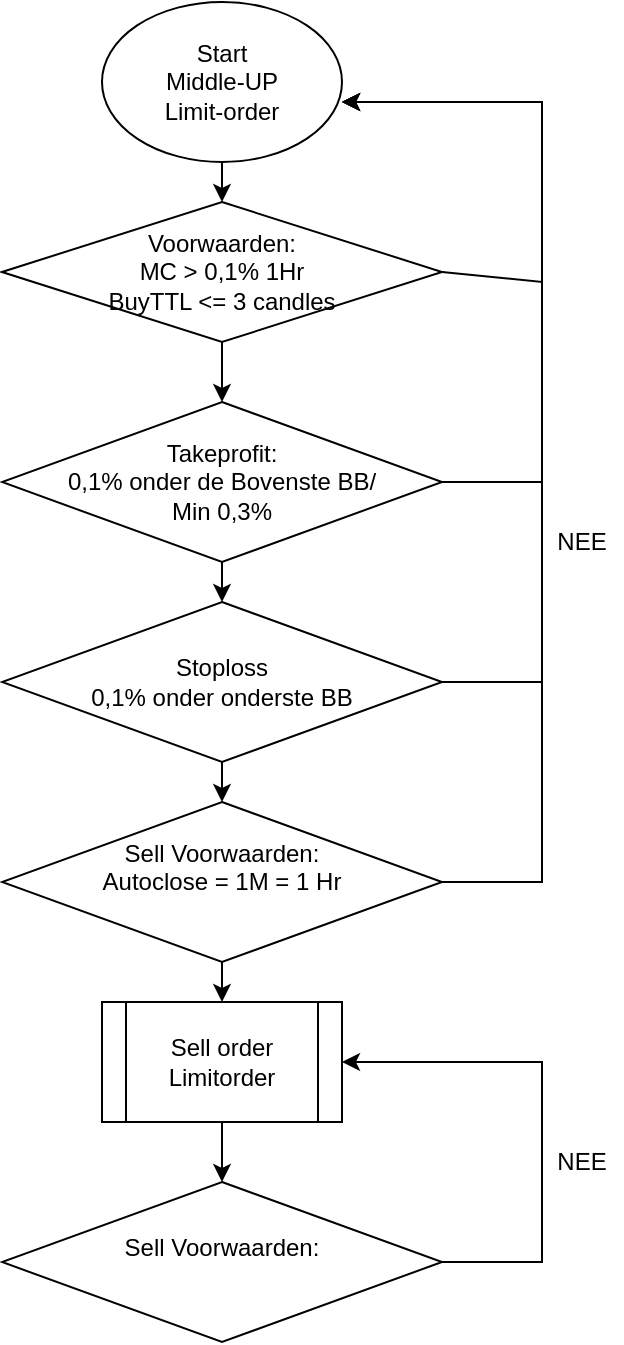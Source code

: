 <mxfile version="12.1.3" pages="1"><diagram id="Qq_A113zNqUNNa1RNomt" name="Pagina-1"><mxGraphModel dx="1412" dy="548" grid="1" gridSize="10" guides="1" tooltips="1" connect="1" arrows="1" fold="1" page="1" pageScale="1" pageWidth="827" pageHeight="1169" math="0" shadow="0"><root><mxCell id="0"/><mxCell id="1" parent="0"/><mxCell id="cTSiHw0gHQC9v-SeA5eP-1" style="edgeStyle=none;rounded=0;orthogonalLoop=1;jettySize=auto;html=1;exitX=0.5;exitY=1;exitDx=0;exitDy=0;entryX=0.5;entryY=0;entryDx=0;entryDy=0;" edge="1" parent="1" source="cTSiHw0gHQC9v-SeA5eP-2" target="cTSiHw0gHQC9v-SeA5eP-11"><mxGeometry relative="1" as="geometry"><mxPoint x="110" y="90" as="sourcePoint"/></mxGeometry></mxCell><mxCell id="cTSiHw0gHQC9v-SeA5eP-2" value="Start&lt;br&gt;&lt;div&gt;Middle-UP&lt;/div&gt;&lt;div&gt;Limit-order&lt;br&gt;&lt;/div&gt;" style="ellipse;whiteSpace=wrap;html=1;" vertex="1" parent="1"><mxGeometry x="50" width="120" height="80" as="geometry"/></mxCell><mxCell id="cTSiHw0gHQC9v-SeA5eP-3" style="edgeStyle=none;rounded=0;orthogonalLoop=1;jettySize=auto;html=1;exitX=0.5;exitY=1;exitDx=0;exitDy=0;entryX=0.5;entryY=0;entryDx=0;entryDy=0;" edge="1" parent="1" source="cTSiHw0gHQC9v-SeA5eP-5" target="cTSiHw0gHQC9v-SeA5eP-8"><mxGeometry relative="1" as="geometry"/></mxCell><mxCell id="cTSiHw0gHQC9v-SeA5eP-4" style="edgeStyle=none;rounded=0;orthogonalLoop=1;jettySize=auto;html=1;exitX=1;exitY=0.5;exitDx=0;exitDy=0;" edge="1" parent="1" source="cTSiHw0gHQC9v-SeA5eP-5"><mxGeometry relative="1" as="geometry"><mxPoint x="170" y="50" as="targetPoint"/><Array as="points"><mxPoint x="270" y="240"/><mxPoint x="270" y="50"/></Array></mxGeometry></mxCell><mxCell id="cTSiHw0gHQC9v-SeA5eP-5" value="&lt;div&gt;Takeprofit:&lt;/div&gt;&lt;div&gt;0,1% onder de Bovenste BB/&lt;br&gt;&lt;/div&gt;&lt;div&gt;Min 0,3%&lt;/div&gt;" style="rhombus;whiteSpace=wrap;html=1;" vertex="1" parent="1"><mxGeometry y="200" width="220" height="80" as="geometry"/></mxCell><mxCell id="cTSiHw0gHQC9v-SeA5eP-6" style="edgeStyle=none;rounded=0;orthogonalLoop=1;jettySize=auto;html=1;exitX=0.5;exitY=1;exitDx=0;exitDy=0;entryX=0.5;entryY=0;entryDx=0;entryDy=0;" edge="1" parent="1" source="cTSiHw0gHQC9v-SeA5eP-8" target="cTSiHw0gHQC9v-SeA5eP-14"><mxGeometry relative="1" as="geometry"/></mxCell><mxCell id="cTSiHw0gHQC9v-SeA5eP-7" style="edgeStyle=none;rounded=0;orthogonalLoop=1;jettySize=auto;html=1;exitX=1;exitY=0.5;exitDx=0;exitDy=0;entryX=1;entryY=0.5;entryDx=0;entryDy=0;" edge="1" parent="1" source="cTSiHw0gHQC9v-SeA5eP-8"><mxGeometry relative="1" as="geometry"><Array as="points"><mxPoint x="270" y="340"/><mxPoint x="270" y="50"/></Array><mxPoint x="170" y="50" as="targetPoint"/></mxGeometry></mxCell><mxCell id="cTSiHw0gHQC9v-SeA5eP-8" value="&lt;div&gt;Stoploss&lt;/div&gt;&lt;div&gt;0,1% onder onderste BB&lt;br&gt;&lt;/div&gt;" style="rhombus;whiteSpace=wrap;html=1;" vertex="1" parent="1"><mxGeometry y="300" width="220" height="80" as="geometry"/></mxCell><mxCell id="cTSiHw0gHQC9v-SeA5eP-9" style="edgeStyle=none;rounded=0;orthogonalLoop=1;jettySize=auto;html=1;exitX=0.5;exitY=1;exitDx=0;exitDy=0;entryX=0.5;entryY=0;entryDx=0;entryDy=0;" edge="1" parent="1" source="cTSiHw0gHQC9v-SeA5eP-11" target="cTSiHw0gHQC9v-SeA5eP-5"><mxGeometry relative="1" as="geometry"/></mxCell><mxCell id="cTSiHw0gHQC9v-SeA5eP-10" style="edgeStyle=none;rounded=0;orthogonalLoop=1;jettySize=auto;html=1;exitX=1;exitY=0.5;exitDx=0;exitDy=0;entryX=1;entryY=0.5;entryDx=0;entryDy=0;" edge="1" parent="1" source="cTSiHw0gHQC9v-SeA5eP-11"><mxGeometry relative="1" as="geometry"><Array as="points"><mxPoint x="270" y="140"/><mxPoint x="270" y="50"/></Array><mxPoint x="170" y="50" as="targetPoint"/></mxGeometry></mxCell><mxCell id="cTSiHw0gHQC9v-SeA5eP-11" value="Voorwaarden:&lt;br&gt;&lt;div&gt;MC &amp;gt; 0,1% 1Hr&lt;br&gt;&lt;/div&gt;BuyTTL &amp;lt;= 3 candles" style="rhombus;whiteSpace=wrap;html=1;" vertex="1" parent="1"><mxGeometry y="100" width="220" height="70" as="geometry"/></mxCell><mxCell id="cTSiHw0gHQC9v-SeA5eP-12" style="edgeStyle=none;rounded=0;orthogonalLoop=1;jettySize=auto;html=1;exitX=1;exitY=0.5;exitDx=0;exitDy=0;" edge="1" parent="1" source="cTSiHw0gHQC9v-SeA5eP-14"><mxGeometry relative="1" as="geometry"><mxPoint x="170" y="50" as="targetPoint"/><Array as="points"><mxPoint x="270" y="440"/><mxPoint x="270" y="50"/></Array></mxGeometry></mxCell><mxCell id="cTSiHw0gHQC9v-SeA5eP-13" style="edgeStyle=none;rounded=0;orthogonalLoop=1;jettySize=auto;html=1;exitX=0.5;exitY=1;exitDx=0;exitDy=0;" edge="1" parent="1" source="cTSiHw0gHQC9v-SeA5eP-14" target="cTSiHw0gHQC9v-SeA5eP-16"><mxGeometry relative="1" as="geometry"/></mxCell><mxCell id="cTSiHw0gHQC9v-SeA5eP-14" value="&lt;div&gt;Sell Voorwaarden:&lt;/div&gt;&lt;div&gt;Autoclose = 1M = 1 Hr&lt;/div&gt;&lt;div&gt;&lt;br&gt;&lt;/div&gt;" style="rhombus;whiteSpace=wrap;html=1;" vertex="1" parent="1"><mxGeometry y="400" width="220" height="80" as="geometry"/></mxCell><mxCell id="cTSiHw0gHQC9v-SeA5eP-15" style="edgeStyle=none;rounded=0;orthogonalLoop=1;jettySize=auto;html=1;exitX=0.5;exitY=1;exitDx=0;exitDy=0;" edge="1" parent="1" source="cTSiHw0gHQC9v-SeA5eP-16" target="cTSiHw0gHQC9v-SeA5eP-18"><mxGeometry relative="1" as="geometry"/></mxCell><mxCell id="cTSiHw0gHQC9v-SeA5eP-16" value="&lt;div&gt;Sell order&lt;/div&gt;&lt;div&gt;Limitorder&lt;br&gt;&lt;/div&gt;" style="shape=process;whiteSpace=wrap;html=1;backgroundOutline=1;" vertex="1" parent="1"><mxGeometry x="50" y="500" width="120" height="60" as="geometry"/></mxCell><mxCell id="cTSiHw0gHQC9v-SeA5eP-17" style="edgeStyle=none;rounded=0;orthogonalLoop=1;jettySize=auto;html=1;exitX=1;exitY=0.5;exitDx=0;exitDy=0;entryX=1;entryY=0.5;entryDx=0;entryDy=0;" edge="1" parent="1" source="cTSiHw0gHQC9v-SeA5eP-18" target="cTSiHw0gHQC9v-SeA5eP-16"><mxGeometry relative="1" as="geometry"><Array as="points"><mxPoint x="270" y="630"/><mxPoint x="270" y="530"/></Array></mxGeometry></mxCell><mxCell id="cTSiHw0gHQC9v-SeA5eP-18" value="&lt;div&gt;Sell Voorwaarden:&lt;/div&gt;&lt;div&gt;&lt;br&gt;&lt;/div&gt;" style="rhombus;whiteSpace=wrap;html=1;" vertex="1" parent="1"><mxGeometry y="590" width="220" height="80" as="geometry"/></mxCell><mxCell id="cTSiHw0gHQC9v-SeA5eP-19" value="NEE" style="text;html=1;strokeColor=none;fillColor=none;align=center;verticalAlign=middle;whiteSpace=wrap;rounded=0;" vertex="1" parent="1"><mxGeometry x="270" y="260" width="40" height="20" as="geometry"/></mxCell><mxCell id="cTSiHw0gHQC9v-SeA5eP-20" value="NEE" style="text;html=1;strokeColor=none;fillColor=none;align=center;verticalAlign=middle;whiteSpace=wrap;rounded=0;" vertex="1" parent="1"><mxGeometry x="270" y="570" width="40" height="20" as="geometry"/></mxCell></root></mxGraphModel></diagram></mxfile>
